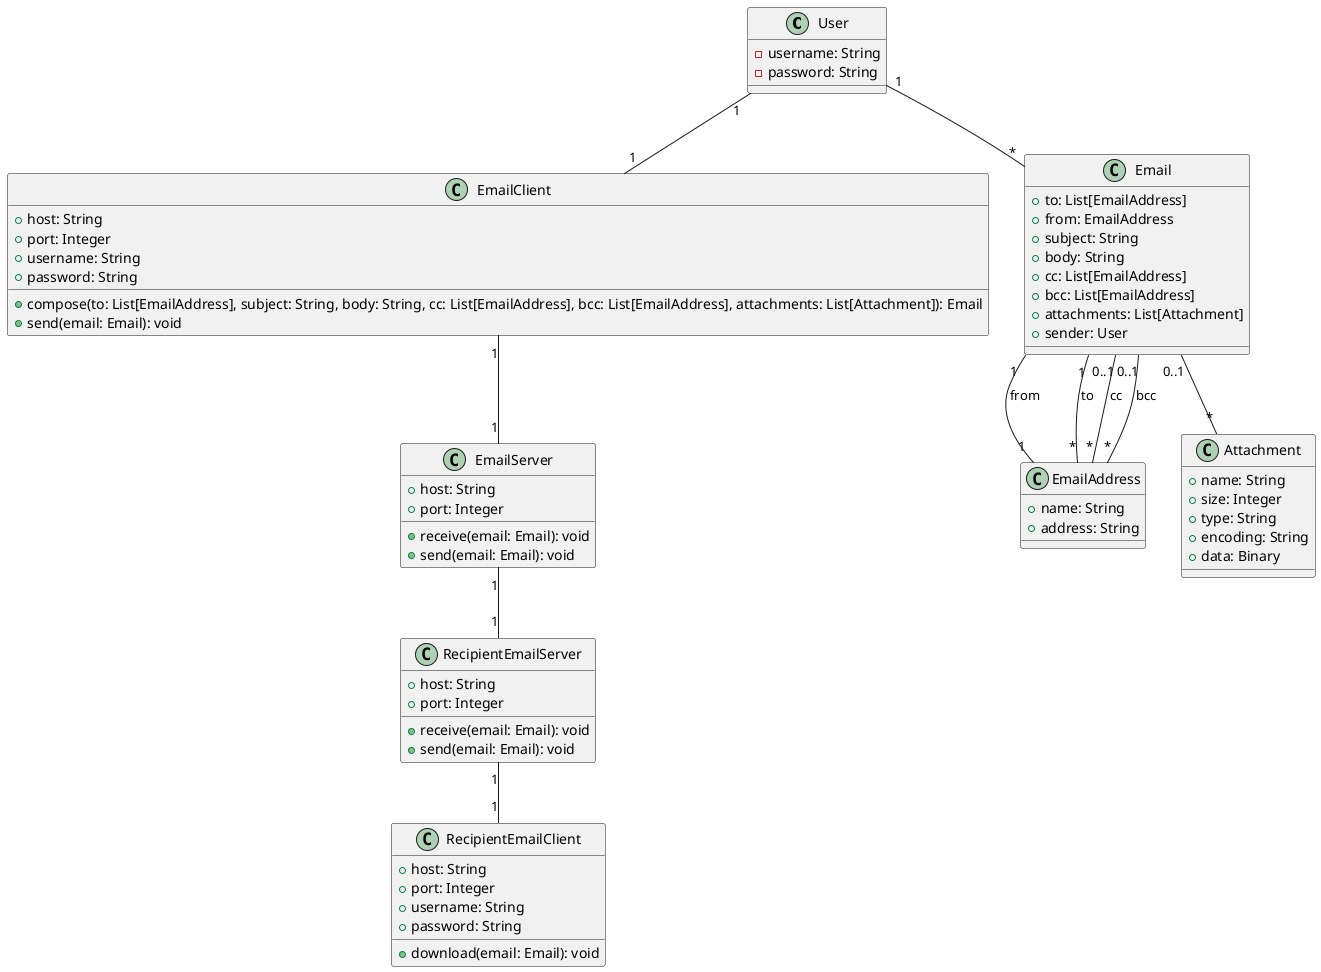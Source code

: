 @startuml

class User {
  - username: String
  - password: String
}

class EmailClient {
  + host: String
  + port: Integer
  + username: String
  + password: String
  + compose(to: List[EmailAddress], subject: String, body: String, cc: List[EmailAddress], bcc: List[EmailAddress], attachments: List[Attachment]): Email
  + send(email: Email): void
}

class EmailServer {
  + host: String
  + port: Integer
  + receive(email: Email): void
  + send(email: Email): void
}

class RecipientEmailServer {
  + host: String
  + port: Integer
  + receive(email: Email): void
  + send(email: Email): void
}

class RecipientEmailClient {
  + host: String
  + port: Integer
  + username: String
  + password: String
  + download(email: Email): void
}

class Email {
  + to: List[EmailAddress]
  + from: EmailAddress
  + subject: String
  + body: String
  + cc: List[EmailAddress]
  + bcc: List[EmailAddress]
  + attachments: List[Attachment]
  + sender: User
}

class EmailAddress {
  + name: String
  + address: String
}

class Attachment {
  + name: String
  + size: Integer
  + type: String
  + encoding: String
  + data: Binary
}

User "1" -- "1" EmailClient
EmailClient "1" -- "1" EmailServer
EmailServer "1" -- "1" RecipientEmailServer
RecipientEmailServer "1" -- "1" RecipientEmailClient
User "1" -- "*" Email
Email "1" -- "1" EmailAddress : from
Email "1" -- "*" EmailAddress : to
Email "0..1" -- "*" EmailAddress : cc
Email "0..1" -- "*" EmailAddress : bcc
Email "0..1" -- "*" Attachment

@enduml